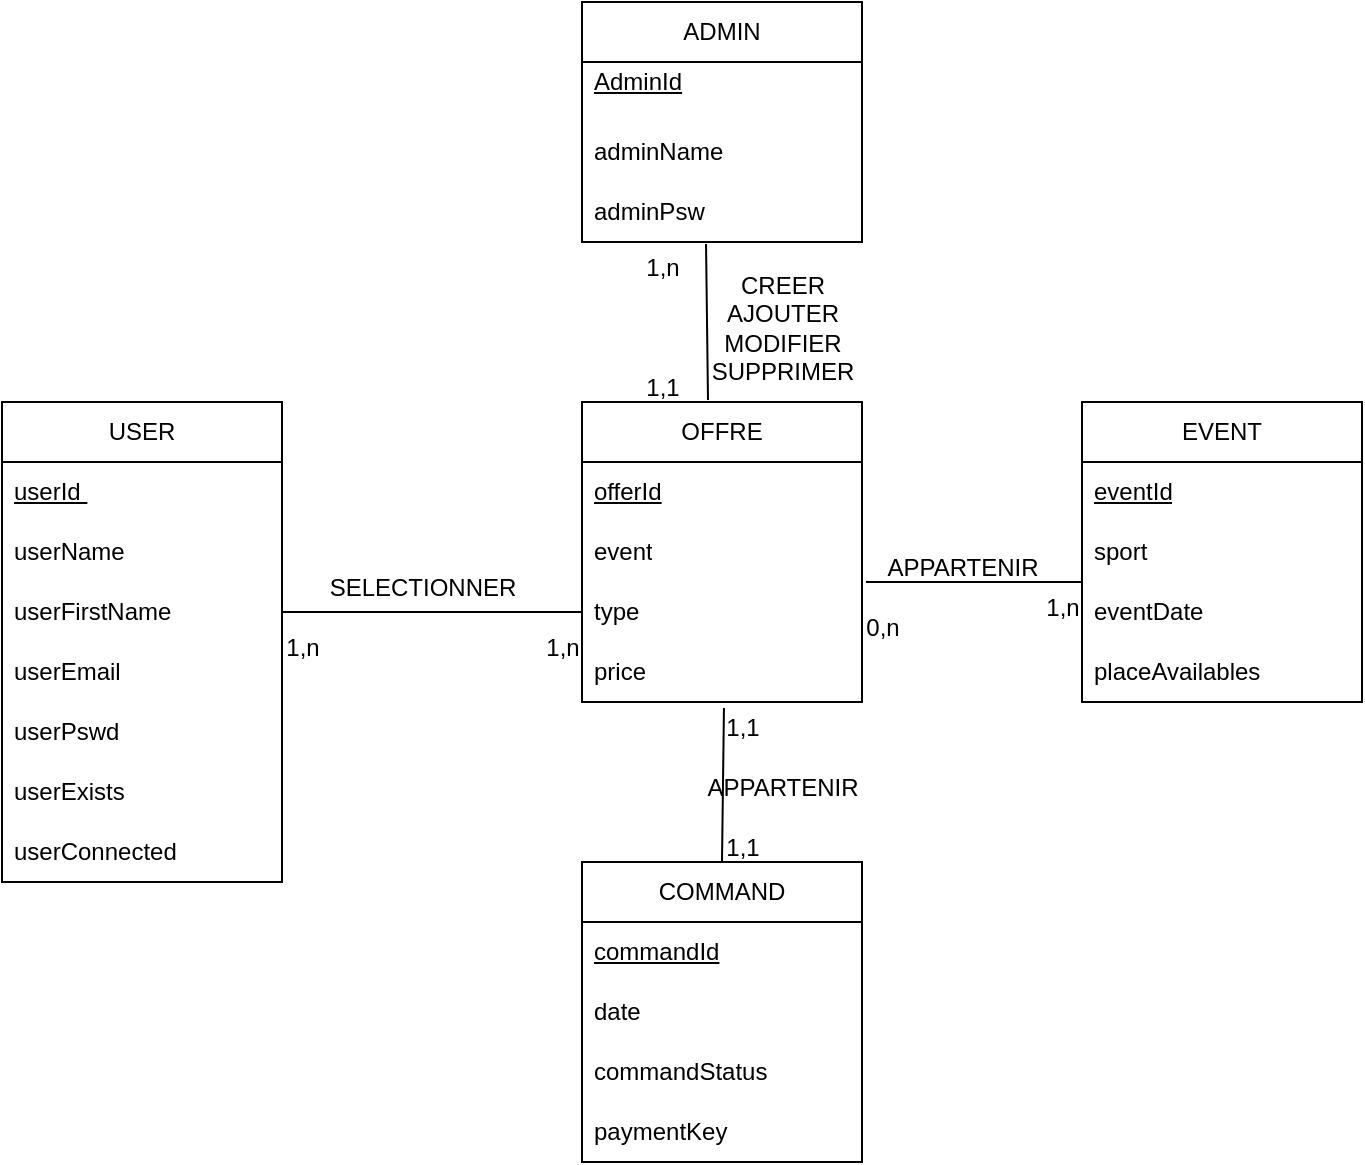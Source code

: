 <mxfile version="24.3.1" type="github">
  <diagram name="Page-1" id="2JwKhzk1J1PClhYfbeoG">
    <mxGraphModel dx="794" dy="386" grid="1" gridSize="10" guides="1" tooltips="1" connect="1" arrows="1" fold="1" page="1" pageScale="1" pageWidth="827" pageHeight="1169" math="0" shadow="0">
      <root>
        <mxCell id="0" />
        <mxCell id="1" parent="0" />
        <mxCell id="u-pjY7AXsH__m8VhKOcE-9" value="OFFRE " style="swimlane;fontStyle=0;childLayout=stackLayout;horizontal=1;startSize=30;horizontalStack=0;resizeParent=1;resizeParentMax=0;resizeLast=0;collapsible=1;marginBottom=0;whiteSpace=wrap;html=1;" parent="1" vertex="1">
          <mxGeometry x="440" y="390" width="140" height="150" as="geometry" />
        </mxCell>
        <mxCell id="u-pjY7AXsH__m8VhKOcE-10" value="&lt;u&gt;offerId&lt;/u&gt;&lt;u&gt;&lt;/u&gt;" style="text;strokeColor=none;fillColor=none;align=left;verticalAlign=middle;spacingLeft=4;spacingRight=4;overflow=hidden;points=[[0,0.5],[1,0.5]];portConstraint=eastwest;rotatable=0;whiteSpace=wrap;html=1;" parent="u-pjY7AXsH__m8VhKOcE-9" vertex="1">
          <mxGeometry y="30" width="140" height="30" as="geometry" />
        </mxCell>
        <mxCell id="NnqfJYVpJa1VFP7Nc4cM-5" value="event" style="text;strokeColor=none;fillColor=none;align=left;verticalAlign=middle;spacingLeft=4;spacingRight=4;overflow=hidden;points=[[0,0.5],[1,0.5]];portConstraint=eastwest;rotatable=0;whiteSpace=wrap;html=1;" vertex="1" parent="u-pjY7AXsH__m8VhKOcE-9">
          <mxGeometry y="60" width="140" height="30" as="geometry" />
        </mxCell>
        <mxCell id="u-pjY7AXsH__m8VhKOcE-11" value="&lt;div&gt;type&lt;span style=&quot;white-space: pre;&quot;&gt;&#x9;&lt;/span&gt;&lt;/div&gt;" style="text;strokeColor=none;fillColor=none;align=left;verticalAlign=middle;spacingLeft=4;spacingRight=4;overflow=hidden;points=[[0,0.5],[1,0.5]];portConstraint=eastwest;rotatable=0;whiteSpace=wrap;html=1;" parent="u-pjY7AXsH__m8VhKOcE-9" vertex="1">
          <mxGeometry y="90" width="140" height="30" as="geometry" />
        </mxCell>
        <mxCell id="u-pjY7AXsH__m8VhKOcE-12" value="price&lt;span style=&quot;white-space: pre;&quot;&gt;&#x9;&lt;/span&gt;" style="text;strokeColor=none;fillColor=none;align=left;verticalAlign=middle;spacingLeft=4;spacingRight=4;overflow=hidden;points=[[0,0.5],[1,0.5]];portConstraint=eastwest;rotatable=0;whiteSpace=wrap;html=1;" parent="u-pjY7AXsH__m8VhKOcE-9" vertex="1">
          <mxGeometry y="120" width="140" height="30" as="geometry" />
        </mxCell>
        <mxCell id="u-pjY7AXsH__m8VhKOcE-13" value="ADMIN" style="swimlane;fontStyle=0;childLayout=stackLayout;horizontal=1;startSize=30;horizontalStack=0;resizeParent=1;resizeParentMax=0;resizeLast=0;collapsible=1;marginBottom=0;whiteSpace=wrap;html=1;" parent="1" vertex="1">
          <mxGeometry x="440" y="190" width="140" height="120" as="geometry" />
        </mxCell>
        <mxCell id="u-pjY7AXsH__m8VhKOcE-14" value="&lt;u&gt;AdminId&lt;/u&gt;&lt;span style=&quot;white-space: pre;&quot;&gt;&#x9;&lt;/span&gt;&lt;span style=&quot;white-space: pre;&quot;&gt;&#x9;&lt;/span&gt; &lt;span style=&quot;white-space: pre;&quot;&gt;&#x9;&lt;/span&gt;&lt;span style=&quot;white-space: pre;&quot;&gt;&#x9;&lt;/span&gt;&lt;span style=&quot;white-space: pre;&quot;&gt;&#x9;&lt;/span&gt;&lt;span style=&quot;white-space: pre;&quot;&gt;&#x9;&lt;/span&gt;&lt;span style=&quot;white-space: pre;&quot;&gt;&#x9;&lt;/span&gt;" style="text;strokeColor=none;fillColor=none;align=left;verticalAlign=middle;spacingLeft=4;spacingRight=4;overflow=hidden;points=[[0,0.5],[1,0.5]];portConstraint=eastwest;rotatable=0;whiteSpace=wrap;html=1;" parent="u-pjY7AXsH__m8VhKOcE-13" vertex="1">
          <mxGeometry y="30" width="140" height="30" as="geometry" />
        </mxCell>
        <mxCell id="u-pjY7AXsH__m8VhKOcE-15" value="adminName&lt;span style=&quot;white-space: pre;&quot;&gt;&#x9;&lt;/span&gt;" style="text;strokeColor=none;fillColor=none;align=left;verticalAlign=middle;spacingLeft=4;spacingRight=4;overflow=hidden;points=[[0,0.5],[1,0.5]];portConstraint=eastwest;rotatable=0;whiteSpace=wrap;html=1;" parent="u-pjY7AXsH__m8VhKOcE-13" vertex="1">
          <mxGeometry y="60" width="140" height="30" as="geometry" />
        </mxCell>
        <mxCell id="u-pjY7AXsH__m8VhKOcE-16" value="adminPsw&lt;span style=&quot;white-space: pre;&quot;&gt;&#x9;&lt;/span&gt;&lt;span style=&quot;white-space: pre;&quot;&gt;&#x9;&lt;/span&gt;" style="text;strokeColor=none;fillColor=none;align=left;verticalAlign=middle;spacingLeft=4;spacingRight=4;overflow=hidden;points=[[0,0.5],[1,0.5]];portConstraint=eastwest;rotatable=0;whiteSpace=wrap;html=1;" parent="u-pjY7AXsH__m8VhKOcE-13" vertex="1">
          <mxGeometry y="90" width="140" height="30" as="geometry" />
        </mxCell>
        <mxCell id="u-pjY7AXsH__m8VhKOcE-17" value="USER" style="swimlane;fontStyle=0;childLayout=stackLayout;horizontal=1;startSize=30;horizontalStack=0;resizeParent=1;resizeParentMax=0;resizeLast=0;collapsible=1;marginBottom=0;whiteSpace=wrap;html=1;" parent="1" vertex="1">
          <mxGeometry x="150" y="390" width="140" height="240" as="geometry" />
        </mxCell>
        <mxCell id="u-pjY7AXsH__m8VhKOcE-18" value="&lt;u&gt;userId &lt;/u&gt;&lt;span style=&quot;white-space: pre;&quot;&gt;&lt;/span&gt;&lt;span style=&quot;white-space: pre;&quot;&gt;&#x9;&lt;/span&gt;&lt;span style=&quot;white-space: pre;&quot;&gt;&#x9;&lt;span style=&quot;white-space: pre;&quot;&gt;&#x9;&lt;/span&gt;&lt;/span&gt;" style="text;strokeColor=none;fillColor=none;align=left;verticalAlign=middle;spacingLeft=4;spacingRight=4;overflow=hidden;points=[[0,0.5],[1,0.5]];portConstraint=eastwest;rotatable=0;whiteSpace=wrap;html=1;" parent="u-pjY7AXsH__m8VhKOcE-17" vertex="1">
          <mxGeometry y="30" width="140" height="30" as="geometry" />
        </mxCell>
        <mxCell id="u-pjY7AXsH__m8VhKOcE-19" value="userName" style="text;strokeColor=none;fillColor=none;align=left;verticalAlign=middle;spacingLeft=4;spacingRight=4;overflow=hidden;points=[[0,0.5],[1,0.5]];portConstraint=eastwest;rotatable=0;whiteSpace=wrap;html=1;" parent="u-pjY7AXsH__m8VhKOcE-17" vertex="1">
          <mxGeometry y="60" width="140" height="30" as="geometry" />
        </mxCell>
        <mxCell id="u-pjY7AXsH__m8VhKOcE-20" value="userFirstName" style="text;strokeColor=none;fillColor=none;align=left;verticalAlign=middle;spacingLeft=4;spacingRight=4;overflow=hidden;points=[[0,0.5],[1,0.5]];portConstraint=eastwest;rotatable=0;whiteSpace=wrap;html=1;" parent="u-pjY7AXsH__m8VhKOcE-17" vertex="1">
          <mxGeometry y="90" width="140" height="30" as="geometry" />
        </mxCell>
        <mxCell id="NnqfJYVpJa1VFP7Nc4cM-1" value="userEmail" style="text;strokeColor=none;fillColor=none;align=left;verticalAlign=middle;spacingLeft=4;spacingRight=4;overflow=hidden;points=[[0,0.5],[1,0.5]];portConstraint=eastwest;rotatable=0;whiteSpace=wrap;html=1;" vertex="1" parent="u-pjY7AXsH__m8VhKOcE-17">
          <mxGeometry y="120" width="140" height="30" as="geometry" />
        </mxCell>
        <mxCell id="NnqfJYVpJa1VFP7Nc4cM-2" value="userPswd" style="text;strokeColor=none;fillColor=none;align=left;verticalAlign=middle;spacingLeft=4;spacingRight=4;overflow=hidden;points=[[0,0.5],[1,0.5]];portConstraint=eastwest;rotatable=0;whiteSpace=wrap;html=1;" vertex="1" parent="u-pjY7AXsH__m8VhKOcE-17">
          <mxGeometry y="150" width="140" height="30" as="geometry" />
        </mxCell>
        <mxCell id="NnqfJYVpJa1VFP7Nc4cM-3" value="userExists" style="text;strokeColor=none;fillColor=none;align=left;verticalAlign=middle;spacingLeft=4;spacingRight=4;overflow=hidden;points=[[0,0.5],[1,0.5]];portConstraint=eastwest;rotatable=0;whiteSpace=wrap;html=1;" vertex="1" parent="u-pjY7AXsH__m8VhKOcE-17">
          <mxGeometry y="180" width="140" height="30" as="geometry" />
        </mxCell>
        <mxCell id="NnqfJYVpJa1VFP7Nc4cM-4" value="userConnected" style="text;strokeColor=none;fillColor=none;align=left;verticalAlign=middle;spacingLeft=4;spacingRight=4;overflow=hidden;points=[[0,0.5],[1,0.5]];portConstraint=eastwest;rotatable=0;whiteSpace=wrap;html=1;" vertex="1" parent="u-pjY7AXsH__m8VhKOcE-17">
          <mxGeometry y="210" width="140" height="30" as="geometry" />
        </mxCell>
        <mxCell id="u-pjY7AXsH__m8VhKOcE-33" value="COMMAND" style="swimlane;fontStyle=0;childLayout=stackLayout;horizontal=1;startSize=30;horizontalStack=0;resizeParent=1;resizeParentMax=0;resizeLast=0;collapsible=1;marginBottom=0;whiteSpace=wrap;html=1;" parent="1" vertex="1">
          <mxGeometry x="440" y="620" width="140" height="150" as="geometry" />
        </mxCell>
        <mxCell id="u-pjY7AXsH__m8VhKOcE-34" value="&lt;u&gt;commandId&lt;/u&gt;" style="text;strokeColor=none;fillColor=none;align=left;verticalAlign=middle;spacingLeft=4;spacingRight=4;overflow=hidden;points=[[0,0.5],[1,0.5]];portConstraint=eastwest;rotatable=0;whiteSpace=wrap;html=1;" parent="u-pjY7AXsH__m8VhKOcE-33" vertex="1">
          <mxGeometry y="30" width="140" height="30" as="geometry" />
        </mxCell>
        <mxCell id="u-pjY7AXsH__m8VhKOcE-36" value="date" style="text;strokeColor=none;fillColor=none;align=left;verticalAlign=middle;spacingLeft=4;spacingRight=4;overflow=hidden;points=[[0,0.5],[1,0.5]];portConstraint=eastwest;rotatable=0;whiteSpace=wrap;html=1;" parent="u-pjY7AXsH__m8VhKOcE-33" vertex="1">
          <mxGeometry y="60" width="140" height="30" as="geometry" />
        </mxCell>
        <mxCell id="NnqfJYVpJa1VFP7Nc4cM-6" value="commandStatus" style="text;strokeColor=none;fillColor=none;align=left;verticalAlign=middle;spacingLeft=4;spacingRight=4;overflow=hidden;points=[[0,0.5],[1,0.5]];portConstraint=eastwest;rotatable=0;whiteSpace=wrap;html=1;" vertex="1" parent="u-pjY7AXsH__m8VhKOcE-33">
          <mxGeometry y="90" width="140" height="30" as="geometry" />
        </mxCell>
        <mxCell id="sLzoj289zrE36qOuLOG1-14" value="paymentKey" style="text;strokeColor=none;fillColor=none;align=left;verticalAlign=middle;spacingLeft=4;spacingRight=4;overflow=hidden;points=[[0,0.5],[1,0.5]];portConstraint=eastwest;rotatable=0;whiteSpace=wrap;html=1;" parent="u-pjY7AXsH__m8VhKOcE-33" vertex="1">
          <mxGeometry y="120" width="140" height="30" as="geometry" />
        </mxCell>
        <mxCell id="sLzoj289zrE36qOuLOG1-9" value="EVENT" style="swimlane;fontStyle=0;childLayout=stackLayout;horizontal=1;startSize=30;horizontalStack=0;resizeParent=1;resizeParentMax=0;resizeLast=0;collapsible=1;marginBottom=0;whiteSpace=wrap;html=1;" parent="1" vertex="1">
          <mxGeometry x="690" y="390" width="140" height="150" as="geometry" />
        </mxCell>
        <mxCell id="sLzoj289zrE36qOuLOG1-10" value="&lt;u&gt;eventId&lt;/u&gt;" style="text;strokeColor=none;fillColor=none;align=left;verticalAlign=middle;spacingLeft=4;spacingRight=4;overflow=hidden;points=[[0,0.5],[1,0.5]];portConstraint=eastwest;rotatable=0;whiteSpace=wrap;html=1;" parent="sLzoj289zrE36qOuLOG1-9" vertex="1">
          <mxGeometry y="30" width="140" height="30" as="geometry" />
        </mxCell>
        <mxCell id="sLzoj289zrE36qOuLOG1-11" value="sport&lt;span style=&quot;white-space: pre;&quot;&gt;&#x9;&lt;/span&gt;&lt;span style=&quot;white-space: pre;&quot;&gt;&#x9;&lt;/span&gt;&lt;span style=&quot;white-space: pre;&quot;&gt;&#x9;&lt;/span&gt;" style="text;strokeColor=none;fillColor=none;align=left;verticalAlign=middle;spacingLeft=4;spacingRight=4;overflow=hidden;points=[[0,0.5],[1,0.5]];portConstraint=eastwest;rotatable=0;whiteSpace=wrap;html=1;" parent="sLzoj289zrE36qOuLOG1-9" vertex="1">
          <mxGeometry y="60" width="140" height="30" as="geometry" />
        </mxCell>
        <mxCell id="NnqfJYVpJa1VFP7Nc4cM-7" value="eventDate" style="text;strokeColor=none;fillColor=none;align=left;verticalAlign=middle;spacingLeft=4;spacingRight=4;overflow=hidden;points=[[0,0.5],[1,0.5]];portConstraint=eastwest;rotatable=0;whiteSpace=wrap;html=1;" vertex="1" parent="sLzoj289zrE36qOuLOG1-9">
          <mxGeometry y="90" width="140" height="30" as="geometry" />
        </mxCell>
        <mxCell id="sLzoj289zrE36qOuLOG1-13" value="placeAvailables &lt;span style=&quot;white-space: pre;&quot;&gt;&#x9;&lt;/span&gt;" style="text;strokeColor=none;fillColor=none;align=left;verticalAlign=middle;spacingLeft=4;spacingRight=4;overflow=hidden;points=[[0,0.5],[1,0.5]];portConstraint=eastwest;rotatable=0;whiteSpace=wrap;html=1;" parent="sLzoj289zrE36qOuLOG1-9" vertex="1">
          <mxGeometry y="120" width="140" height="30" as="geometry" />
        </mxCell>
        <mxCell id="NnqfJYVpJa1VFP7Nc4cM-10" value="" style="endArrow=none;html=1;rounded=0;exitX=1;exitY=0.5;exitDx=0;exitDy=0;entryX=0;entryY=0.5;entryDx=0;entryDy=0;" edge="1" parent="1" source="u-pjY7AXsH__m8VhKOcE-20" target="u-pjY7AXsH__m8VhKOcE-11">
          <mxGeometry width="50" height="50" relative="1" as="geometry">
            <mxPoint x="440" y="550" as="sourcePoint" />
            <mxPoint x="490" y="490" as="targetPoint" />
          </mxGeometry>
        </mxCell>
        <mxCell id="NnqfJYVpJa1VFP7Nc4cM-11" value="SELECTIONNER" style="text;html=1;align=center;verticalAlign=middle;resizable=0;points=[];autosize=1;strokeColor=none;fillColor=none;" vertex="1" parent="1">
          <mxGeometry x="300" y="468" width="120" height="30" as="geometry" />
        </mxCell>
        <mxCell id="NnqfJYVpJa1VFP7Nc4cM-12" value="1,n" style="text;html=1;align=center;verticalAlign=middle;resizable=0;points=[];autosize=1;strokeColor=none;fillColor=none;" vertex="1" parent="1">
          <mxGeometry x="280" y="498" width="40" height="30" as="geometry" />
        </mxCell>
        <mxCell id="NnqfJYVpJa1VFP7Nc4cM-13" value="1,n" style="text;html=1;align=center;verticalAlign=middle;resizable=0;points=[];autosize=1;strokeColor=none;fillColor=none;" vertex="1" parent="1">
          <mxGeometry x="410" y="498" width="40" height="30" as="geometry" />
        </mxCell>
        <mxCell id="NnqfJYVpJa1VFP7Nc4cM-14" value="" style="endArrow=none;html=1;rounded=0;exitX=1.014;exitY=0;exitDx=0;exitDy=0;exitPerimeter=0;" edge="1" parent="1" source="u-pjY7AXsH__m8VhKOcE-11">
          <mxGeometry width="50" height="50" relative="1" as="geometry">
            <mxPoint x="480" y="550" as="sourcePoint" />
            <mxPoint x="690" y="480" as="targetPoint" />
          </mxGeometry>
        </mxCell>
        <mxCell id="NnqfJYVpJa1VFP7Nc4cM-15" value="APPARTENIR" style="text;html=1;align=center;verticalAlign=middle;resizable=0;points=[];autosize=1;strokeColor=none;fillColor=none;" vertex="1" parent="1">
          <mxGeometry x="580" y="458" width="100" height="30" as="geometry" />
        </mxCell>
        <mxCell id="NnqfJYVpJa1VFP7Nc4cM-16" value="0,n" style="text;html=1;align=center;verticalAlign=middle;resizable=0;points=[];autosize=1;strokeColor=none;fillColor=none;" vertex="1" parent="1">
          <mxGeometry x="570" y="488" width="40" height="30" as="geometry" />
        </mxCell>
        <mxCell id="NnqfJYVpJa1VFP7Nc4cM-17" value="1,n" style="text;html=1;align=center;verticalAlign=middle;resizable=0;points=[];autosize=1;strokeColor=none;fillColor=none;" vertex="1" parent="1">
          <mxGeometry x="660" y="478" width="40" height="30" as="geometry" />
        </mxCell>
        <mxCell id="NnqfJYVpJa1VFP7Nc4cM-18" value="" style="endArrow=none;html=1;rounded=0;exitX=0.5;exitY=0;exitDx=0;exitDy=0;entryX=0.507;entryY=1.1;entryDx=0;entryDy=0;entryPerimeter=0;" edge="1" parent="1" source="u-pjY7AXsH__m8VhKOcE-33" target="u-pjY7AXsH__m8VhKOcE-12">
          <mxGeometry width="50" height="50" relative="1" as="geometry">
            <mxPoint x="480" y="550" as="sourcePoint" />
            <mxPoint x="530" y="500" as="targetPoint" />
          </mxGeometry>
        </mxCell>
        <mxCell id="NnqfJYVpJa1VFP7Nc4cM-19" value="APPARTENIR" style="text;html=1;align=center;verticalAlign=middle;resizable=0;points=[];autosize=1;strokeColor=none;fillColor=none;" vertex="1" parent="1">
          <mxGeometry x="490" y="568" width="100" height="30" as="geometry" />
        </mxCell>
        <mxCell id="NnqfJYVpJa1VFP7Nc4cM-20" value="1,1" style="text;html=1;align=center;verticalAlign=middle;resizable=0;points=[];autosize=1;strokeColor=none;fillColor=none;" vertex="1" parent="1">
          <mxGeometry x="500" y="538" width="40" height="30" as="geometry" />
        </mxCell>
        <mxCell id="NnqfJYVpJa1VFP7Nc4cM-21" value="1,1" style="text;html=1;align=center;verticalAlign=middle;resizable=0;points=[];autosize=1;strokeColor=none;fillColor=none;" vertex="1" parent="1">
          <mxGeometry x="500" y="598" width="40" height="30" as="geometry" />
        </mxCell>
        <mxCell id="NnqfJYVpJa1VFP7Nc4cM-22" value="" style="endArrow=none;html=1;rounded=0;entryX=0.443;entryY=1.033;entryDx=0;entryDy=0;entryPerimeter=0;exitX=0.45;exitY=-0.007;exitDx=0;exitDy=0;exitPerimeter=0;" edge="1" parent="1" source="u-pjY7AXsH__m8VhKOcE-9" target="u-pjY7AXsH__m8VhKOcE-16">
          <mxGeometry width="50" height="50" relative="1" as="geometry">
            <mxPoint x="500" y="380" as="sourcePoint" />
            <mxPoint x="550" y="330" as="targetPoint" />
          </mxGeometry>
        </mxCell>
        <mxCell id="NnqfJYVpJa1VFP7Nc4cM-23" value="&lt;div&gt;CREER &lt;br&gt;&lt;/div&gt;&lt;div&gt;AJOUTER&lt;/div&gt;&lt;div&gt;MODIFIER&lt;/div&gt;&lt;div&gt;SUPPRIMER&lt;br&gt;&lt;/div&gt;" style="text;html=1;align=center;verticalAlign=middle;resizable=0;points=[];autosize=1;strokeColor=none;fillColor=none;" vertex="1" parent="1">
          <mxGeometry x="495" y="318" width="90" height="70" as="geometry" />
        </mxCell>
        <mxCell id="NnqfJYVpJa1VFP7Nc4cM-24" value="1,n" style="text;html=1;align=center;verticalAlign=middle;resizable=0;points=[];autosize=1;strokeColor=none;fillColor=none;" vertex="1" parent="1">
          <mxGeometry x="460" y="308" width="40" height="30" as="geometry" />
        </mxCell>
        <mxCell id="NnqfJYVpJa1VFP7Nc4cM-25" value="1,1" style="text;html=1;align=center;verticalAlign=middle;resizable=0;points=[];autosize=1;strokeColor=none;fillColor=none;" vertex="1" parent="1">
          <mxGeometry x="460" y="368" width="40" height="30" as="geometry" />
        </mxCell>
      </root>
    </mxGraphModel>
  </diagram>
</mxfile>
